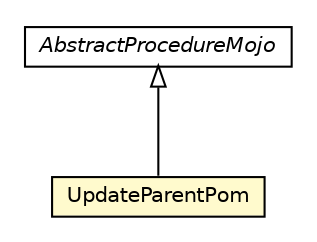 #!/usr/local/bin/dot
#
# Class diagram 
# Generated by UMLGraph version R5_6-24-gf6e263 (http://www.umlgraph.org/)
#

digraph G {
	edge [fontname="Helvetica",fontsize=10,labelfontname="Helvetica",labelfontsize=10];
	node [fontname="Helvetica",fontsize=10,shape=plaintext];
	nodesep=0.25;
	ranksep=0.5;
	// org.universAAL.support.directives.api.AbstractProcedureMojo
	c8326660 [label=<<table title="org.universAAL.support.directives.api.AbstractProcedureMojo" border="0" cellborder="1" cellspacing="0" cellpadding="2" port="p" href="../api/AbstractProcedureMojo.html">
		<tr><td><table border="0" cellspacing="0" cellpadding="1">
<tr><td align="center" balign="center"><font face="Helvetica-Oblique"> AbstractProcedureMojo </font></td></tr>
		</table></td></tr>
		</table>>, URL="../api/AbstractProcedureMojo.html", fontname="Helvetica", fontcolor="black", fontsize=10.0];
	// org.universAAL.support.directives.mojos.UpdateParentPom
	c8326687 [label=<<table title="org.universAAL.support.directives.mojos.UpdateParentPom" border="0" cellborder="1" cellspacing="0" cellpadding="2" port="p" bgcolor="lemonChiffon" href="./UpdateParentPom.html">
		<tr><td><table border="0" cellspacing="0" cellpadding="1">
<tr><td align="center" balign="center"> UpdateParentPom </td></tr>
		</table></td></tr>
		</table>>, URL="./UpdateParentPom.html", fontname="Helvetica", fontcolor="black", fontsize=10.0];
	//org.universAAL.support.directives.mojos.UpdateParentPom extends org.universAAL.support.directives.api.AbstractProcedureMojo
	c8326660:p -> c8326687:p [dir=back,arrowtail=empty];
}

